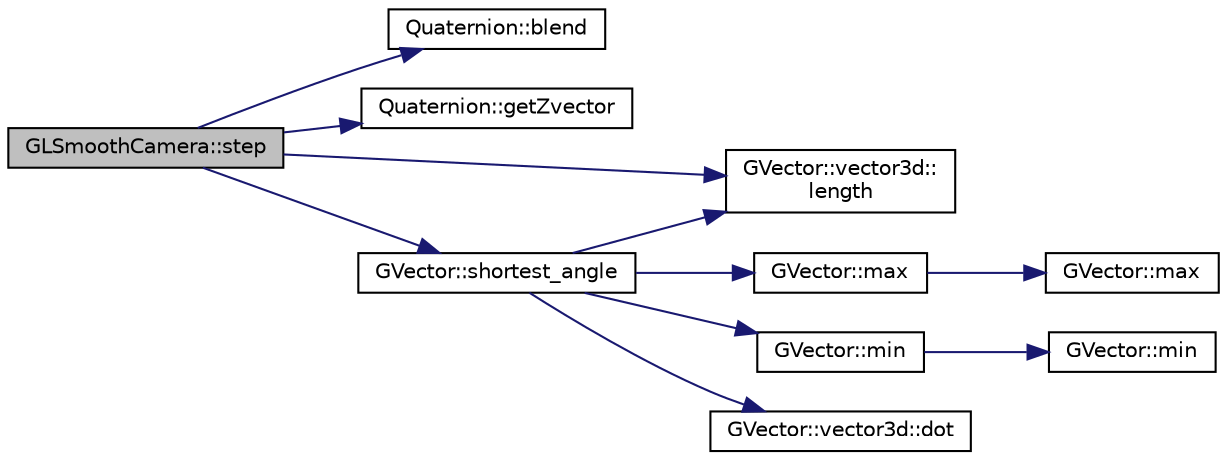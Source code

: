 digraph "GLSmoothCamera::step"
{
 // INTERACTIVE_SVG=YES
  edge [fontname="Helvetica",fontsize="10",labelfontname="Helvetica",labelfontsize="10"];
  node [fontname="Helvetica",fontsize="10",shape=record];
  rankdir="LR";
  Node1 [label="GLSmoothCamera::step",height=0.2,width=0.4,color="black", fillcolor="grey75", style="filled", fontcolor="black"];
  Node1 -> Node2 [color="midnightblue",fontsize="10",style="solid",fontname="Helvetica"];
  Node2 [label="Quaternion::blend",height=0.2,width=0.4,color="black", fillcolor="white", style="filled",URL="$dc/de3/class_quaternion.html#ae9a3b97131e24b09386e955c39d4343c"];
  Node1 -> Node3 [color="midnightblue",fontsize="10",style="solid",fontname="Helvetica"];
  Node3 [label="Quaternion::getZvector",height=0.2,width=0.4,color="black", fillcolor="white", style="filled",URL="$dc/de3/class_quaternion.html#ac335cf6d64849d8473825481c955d038"];
  Node1 -> Node4 [color="midnightblue",fontsize="10",style="solid",fontname="Helvetica"];
  Node4 [label="GVector::vector3d::\llength",height=0.2,width=0.4,color="black", fillcolor="white", style="filled",URL="$d7/db8/class_g_vector_1_1vector3d.html#ac515c7de87f98e36d38036e42c968a82"];
  Node1 -> Node5 [color="midnightblue",fontsize="10",style="solid",fontname="Helvetica"];
  Node5 [label="GVector::shortest_angle",height=0.2,width=0.4,color="black", fillcolor="white", style="filled",URL="$d5/da9/namespace_g_vector.html#ae4a807e9dc2a416644ea302a70ed29ab"];
  Node5 -> Node6 [color="midnightblue",fontsize="10",style="solid",fontname="Helvetica"];
  Node6 [label="GVector::max",height=0.2,width=0.4,color="black", fillcolor="white", style="filled",URL="$d5/da9/namespace_g_vector.html#a114727fb21b993496f39d5412acde8eb"];
  Node6 -> Node7 [color="midnightblue",fontsize="10",style="solid",fontname="Helvetica"];
  Node7 [label="GVector::max",height=0.2,width=0.4,color="black", fillcolor="white", style="filled",URL="$d5/da9/namespace_g_vector.html#a1223529a5f19606fa1f0bb39404a9ec3"];
  Node5 -> Node8 [color="midnightblue",fontsize="10",style="solid",fontname="Helvetica"];
  Node8 [label="GVector::min",height=0.2,width=0.4,color="black", fillcolor="white", style="filled",URL="$d5/da9/namespace_g_vector.html#a32aee6e7f3233302356a035de09300ae"];
  Node8 -> Node9 [color="midnightblue",fontsize="10",style="solid",fontname="Helvetica"];
  Node9 [label="GVector::min",height=0.2,width=0.4,color="black", fillcolor="white", style="filled",URL="$d5/da9/namespace_g_vector.html#a79b77964e0a1ea74cc1ca2048991fb73"];
  Node5 -> Node10 [color="midnightblue",fontsize="10",style="solid",fontname="Helvetica"];
  Node10 [label="GVector::vector3d::dot",height=0.2,width=0.4,color="black", fillcolor="white", style="filled",URL="$d7/db8/class_g_vector_1_1vector3d.html#af9ba531c9d36ca2e0dc80065bd19b9da"];
  Node5 -> Node4 [color="midnightblue",fontsize="10",style="solid",fontname="Helvetica"];
}
